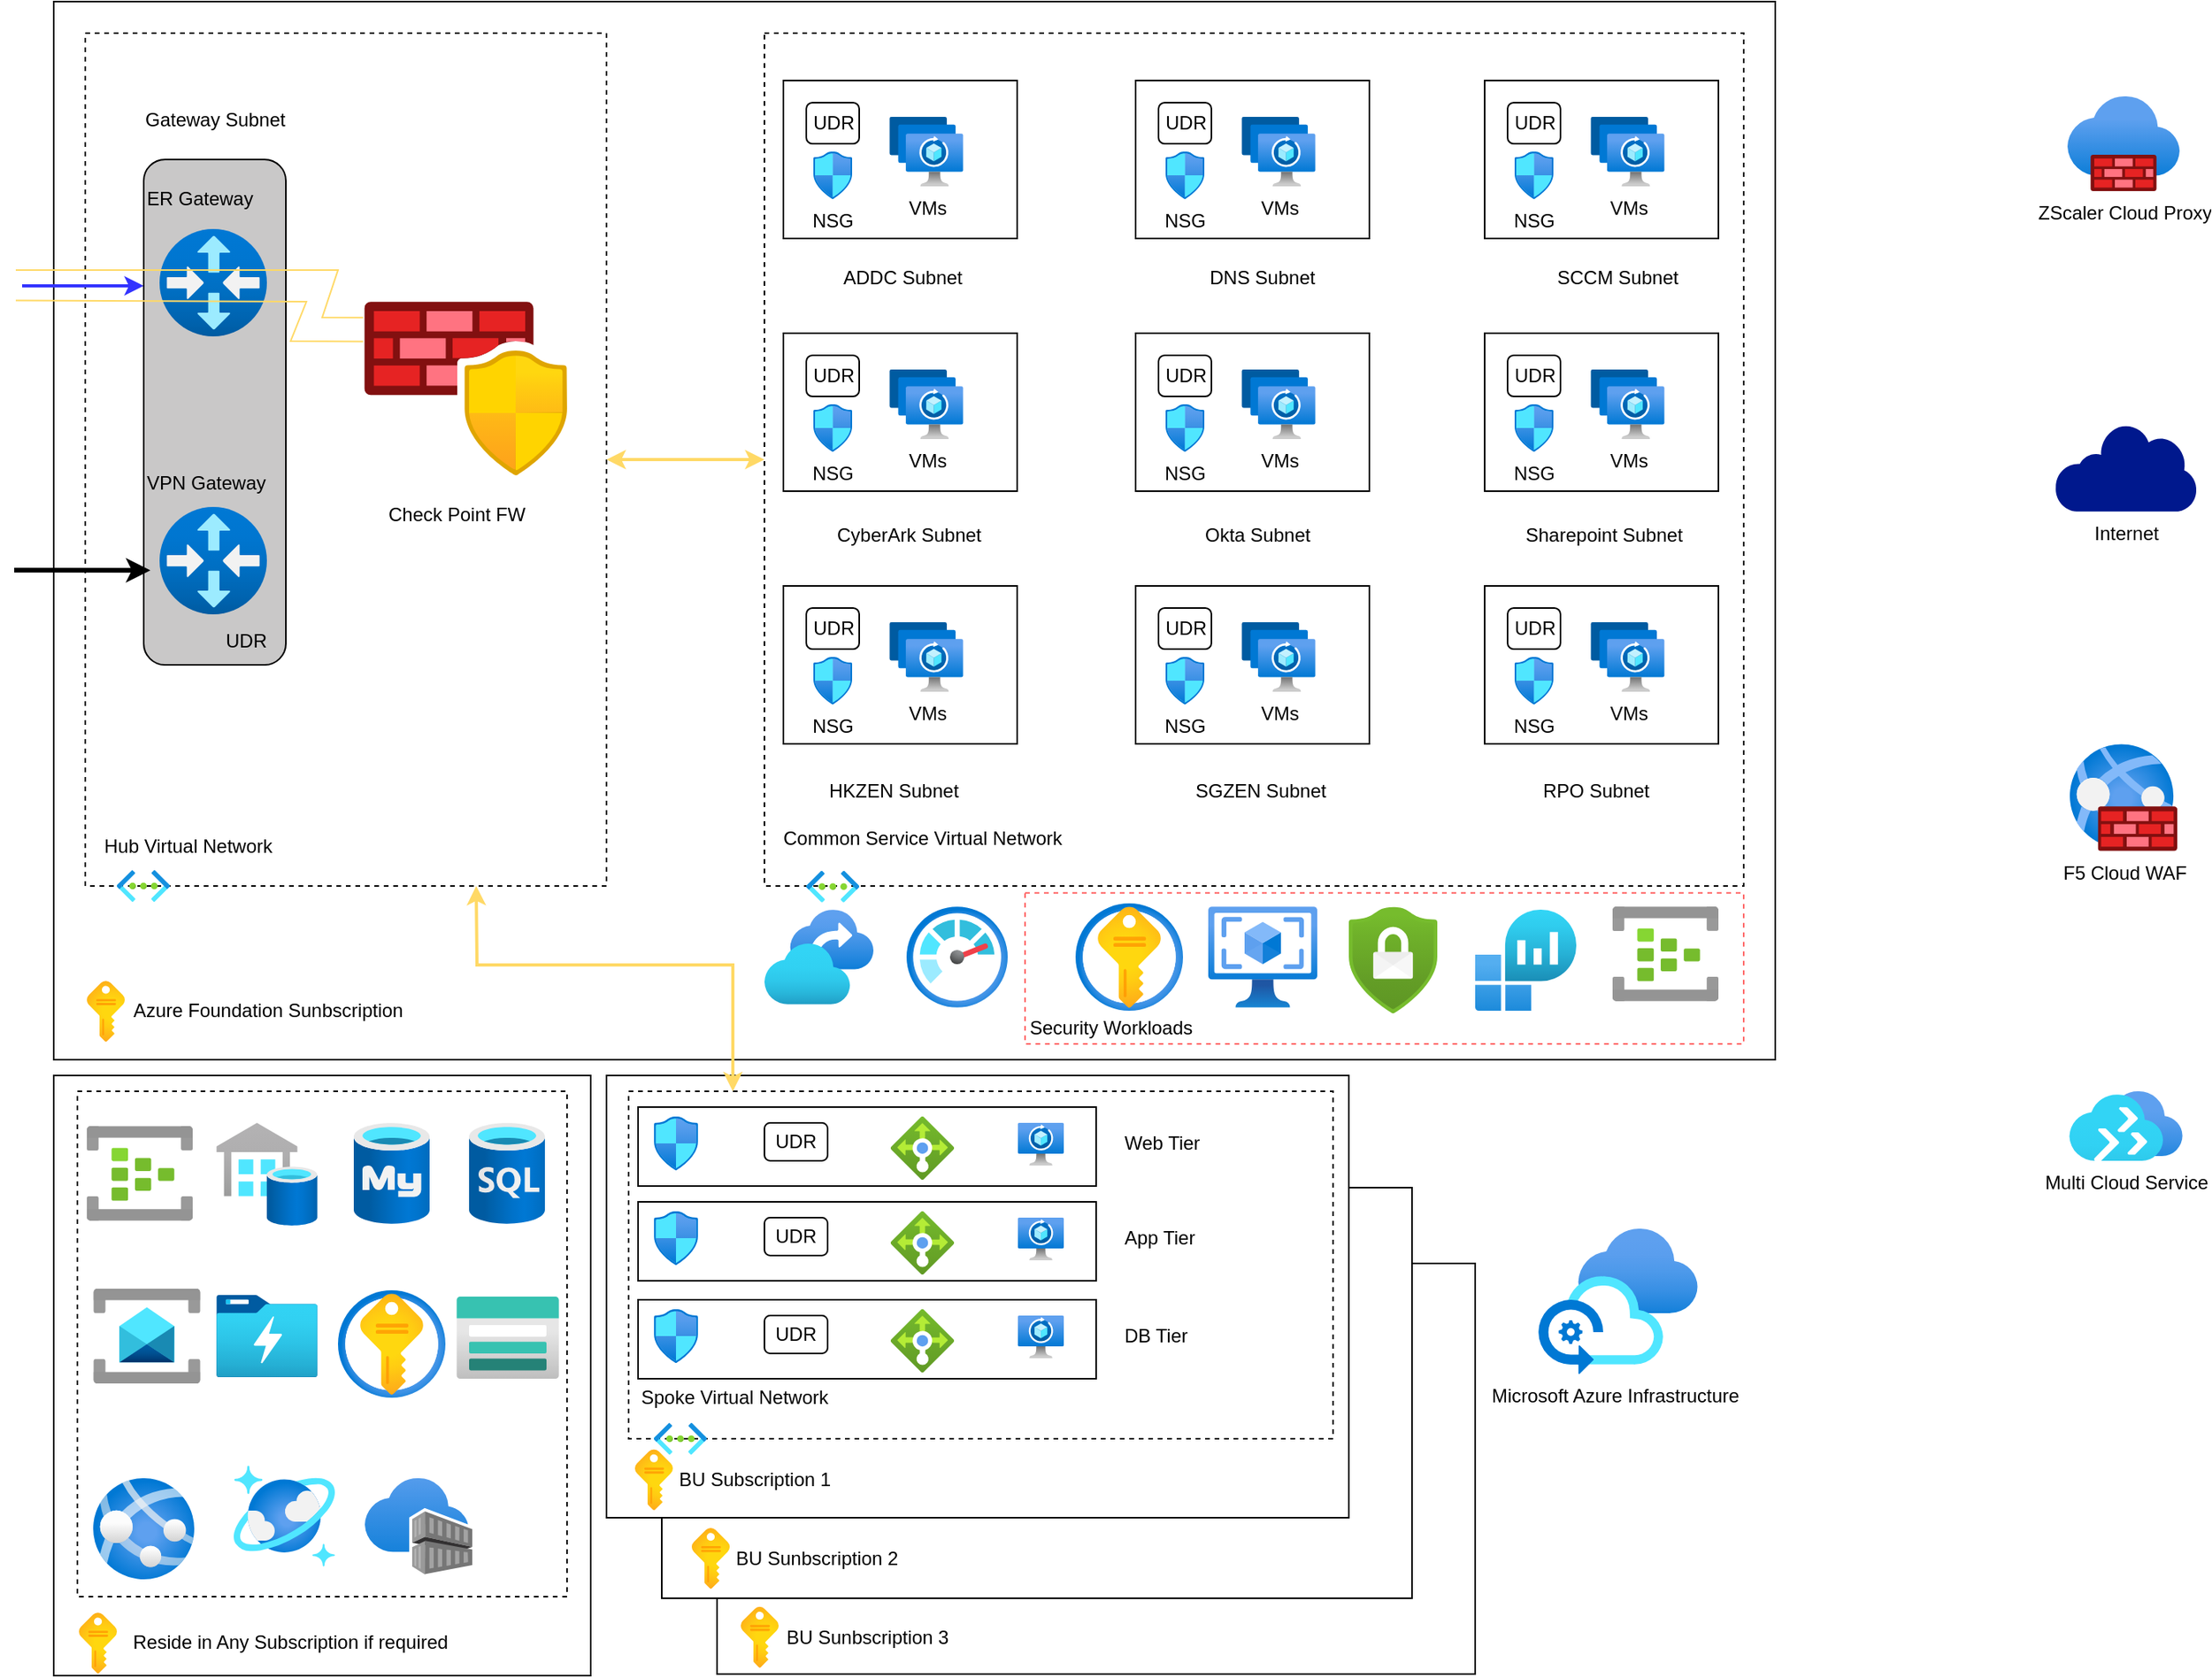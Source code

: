 <mxfile version="21.0.2" type="device"><diagram id="jAfEalQiLqTtYONkUWSc" name="Page-1"><mxGraphModel dx="5951" dy="2865" grid="1" gridSize="10" guides="1" tooltips="1" connect="1" arrows="1" fold="1" page="1" pageScale="1" pageWidth="1654" pageHeight="1169" math="0" shadow="0"><root><mxCell id="0"/><mxCell id="1" parent="0"/><mxCell id="hq_IeRflFX9yK04Q7k6n-3" value="" style="rounded=0;whiteSpace=wrap;html=1;" vertex="1" parent="1"><mxGeometry x="-4820" y="-2290" width="1090" height="670" as="geometry"/></mxCell><mxCell id="hq_IeRflFX9yK04Q7k6n-105" value="" style="group" vertex="1" connectable="0" parent="1"><mxGeometry x="-4800" y="-2270" width="330" height="550" as="geometry"/></mxCell><mxCell id="hq_IeRflFX9yK04Q7k6n-29" value="" style="rounded=0;whiteSpace=wrap;html=1;dashed=1;" vertex="1" parent="hq_IeRflFX9yK04Q7k6n-105"><mxGeometry width="330" height="540" as="geometry"/></mxCell><mxCell id="hq_IeRflFX9yK04Q7k6n-14" value="" style="aspect=fixed;html=1;points=[];align=center;image;fontSize=12;image=img/lib/azure2/networking/Virtual_Networks.svg;" vertex="1" parent="hq_IeRflFX9yK04Q7k6n-105"><mxGeometry x="20" y="530" width="33.5" height="20" as="geometry"/></mxCell><mxCell id="hq_IeRflFX9yK04Q7k6n-35" value="Hub Virtual Network" style="text;html=1;strokeColor=none;fillColor=none;align=left;verticalAlign=middle;whiteSpace=wrap;rounded=0;" vertex="1" parent="hq_IeRflFX9yK04Q7k6n-105"><mxGeometry x="10" y="500" width="185" height="30" as="geometry"/></mxCell><mxCell id="hq_IeRflFX9yK04Q7k6n-181" value="" style="endArrow=classic;html=1;rounded=0;entryX=0;entryY=0.25;entryDx=0;entryDy=0;strokeColor=#3333FF;strokeWidth=2;" edge="1" parent="hq_IeRflFX9yK04Q7k6n-105" target="hq_IeRflFX9yK04Q7k6n-40"><mxGeometry width="50" height="50" relative="1" as="geometry"><mxPoint x="-40" y="160" as="sourcePoint"/><mxPoint x="-50" y="210" as="targetPoint"/></mxGeometry></mxCell><mxCell id="hq_IeRflFX9yK04Q7k6n-100" value="" style="rounded=1;whiteSpace=wrap;html=1;arcSize=0;dashed=1;strokeColor=#FF6666;" vertex="1" parent="1"><mxGeometry x="-4205" y="-1725.63" width="455" height="95.63" as="geometry"/></mxCell><mxCell id="hq_IeRflFX9yK04Q7k6n-4" value="" style="rounded=0;whiteSpace=wrap;html=1;" vertex="1" parent="1"><mxGeometry x="-4820" y="-1610" width="340" height="380" as="geometry"/></mxCell><mxCell id="hq_IeRflFX9yK04Q7k6n-5" value="" style="rounded=0;whiteSpace=wrap;html=1;dashed=1;" vertex="1" parent="1"><mxGeometry x="-4805" y="-1600" width="310" height="320" as="geometry"/></mxCell><mxCell id="hq_IeRflFX9yK04Q7k6n-6" value="" style="rounded=0;whiteSpace=wrap;html=1;" vertex="1" parent="1"><mxGeometry x="-4400" y="-1491" width="480" height="260" as="geometry"/></mxCell><mxCell id="hq_IeRflFX9yK04Q7k6n-7" value="" style="rounded=0;whiteSpace=wrap;html=1;" vertex="1" parent="1"><mxGeometry x="-4435" y="-1539" width="475" height="260" as="geometry"/></mxCell><mxCell id="hq_IeRflFX9yK04Q7k6n-8" value="" style="rounded=0;whiteSpace=wrap;html=1;" vertex="1" parent="1"><mxGeometry x="-4470" y="-1610" width="470" height="280" as="geometry"/></mxCell><mxCell id="hq_IeRflFX9yK04Q7k6n-18" value="" style="aspect=fixed;html=1;points=[];align=center;image;fontSize=12;image=img/lib/azure2/general/Subscriptions.svg;" vertex="1" parent="1"><mxGeometry x="-4799" y="-1670" width="24" height="38.73" as="geometry"/></mxCell><mxCell id="hq_IeRflFX9yK04Q7k6n-19" value="" style="aspect=fixed;html=1;points=[];align=center;image;fontSize=12;image=img/lib/azure2/general/Subscriptions.svg;" vertex="1" parent="1"><mxGeometry x="-4452" y="-1373.36" width="24" height="38.73" as="geometry"/></mxCell><mxCell id="hq_IeRflFX9yK04Q7k6n-20" value="" style="aspect=fixed;html=1;points=[];align=center;image;fontSize=12;image=img/lib/azure2/general/Subscriptions.svg;" vertex="1" parent="1"><mxGeometry x="-4804" y="-1270" width="24" height="38.73" as="geometry"/></mxCell><mxCell id="hq_IeRflFX9yK04Q7k6n-21" value="" style="aspect=fixed;html=1;points=[];align=center;image;fontSize=12;image=img/lib/azure2/general/Subscriptions.svg;" vertex="1" parent="1"><mxGeometry x="-4416" y="-1323.63" width="24" height="38.73" as="geometry"/></mxCell><mxCell id="hq_IeRflFX9yK04Q7k6n-22" value="" style="aspect=fixed;html=1;points=[];align=center;image;fontSize=12;image=img/lib/azure2/general/Subscriptions.svg;" vertex="1" parent="1"><mxGeometry x="-4385" y="-1273.73" width="24" height="38.73" as="geometry"/></mxCell><mxCell id="hq_IeRflFX9yK04Q7k6n-23" value="Azure Foundation Sunbscription&amp;nbsp;" style="text;html=1;strokeColor=none;fillColor=none;align=center;verticalAlign=middle;whiteSpace=wrap;rounded=0;" vertex="1" parent="1"><mxGeometry x="-4775" y="-1665.63" width="185" height="30" as="geometry"/></mxCell><mxCell id="hq_IeRflFX9yK04Q7k6n-24" value="BU Subscription 1" style="text;html=1;strokeColor=none;fillColor=none;align=left;verticalAlign=middle;whiteSpace=wrap;rounded=0;" vertex="1" parent="1"><mxGeometry x="-4426" y="-1368.99" width="185" height="30" as="geometry"/></mxCell><mxCell id="hq_IeRflFX9yK04Q7k6n-25" value="BU Sunbscription 2&amp;nbsp;" style="text;html=1;strokeColor=none;fillColor=none;align=left;verticalAlign=middle;whiteSpace=wrap;rounded=0;" vertex="1" parent="1"><mxGeometry x="-4390" y="-1319.27" width="185" height="30" as="geometry"/></mxCell><mxCell id="hq_IeRflFX9yK04Q7k6n-26" value="BU Sunbscription 3&amp;nbsp;" style="text;html=1;strokeColor=none;fillColor=none;align=left;verticalAlign=middle;whiteSpace=wrap;rounded=0;" vertex="1" parent="1"><mxGeometry x="-4358" y="-1269.37" width="185" height="30" as="geometry"/></mxCell><mxCell id="hq_IeRflFX9yK04Q7k6n-30" value="" style="rounded=0;whiteSpace=wrap;html=1;dashed=1;" vertex="1" parent="1"><mxGeometry x="-4370" y="-2270" width="620" height="540" as="geometry"/></mxCell><mxCell id="hq_IeRflFX9yK04Q7k6n-27" value="Reside in Any Subscription if required" style="text;html=1;strokeColor=none;fillColor=none;align=center;verticalAlign=middle;whiteSpace=wrap;rounded=0;" vertex="1" parent="1"><mxGeometry x="-4780" y="-1265.63" width="220" height="30" as="geometry"/></mxCell><mxCell id="hq_IeRflFX9yK04Q7k6n-33" value="" style="aspect=fixed;html=1;points=[];align=center;image;fontSize=12;image=img/lib/azure2/security/Key_Vaults.svg;" vertex="1" parent="1"><mxGeometry x="-4173" y="-1719" width="68" height="68" as="geometry"/></mxCell><mxCell id="hq_IeRflFX9yK04Q7k6n-34" value="" style="aspect=fixed;html=1;points=[];align=center;image;fontSize=12;image=img/lib/azure2/security/Security_Center.svg;" vertex="1" parent="1"><mxGeometry x="-4000" y="-1717" width="56.0" height="68" as="geometry"/></mxCell><mxCell id="hq_IeRflFX9yK04Q7k6n-40" value="" style="rounded=1;whiteSpace=wrap;html=1;fillColor=#C9C8C8;" vertex="1" parent="1"><mxGeometry x="-4763" y="-2190" width="90" height="320" as="geometry"/></mxCell><mxCell id="hq_IeRflFX9yK04Q7k6n-37" value="" style="aspect=fixed;html=1;points=[];align=center;image;fontSize=12;image=img/lib/azure2/networking/Virtual_Router.svg;" vertex="1" parent="1"><mxGeometry x="-4753" y="-2146" width="68" height="68" as="geometry"/></mxCell><mxCell id="hq_IeRflFX9yK04Q7k6n-38" value="" style="aspect=fixed;html=1;points=[];align=center;image;fontSize=12;image=img/lib/azure2/networking/Virtual_Router.svg;" vertex="1" parent="1"><mxGeometry x="-4753" y="-1970" width="68" height="68" as="geometry"/></mxCell><mxCell id="hq_IeRflFX9yK04Q7k6n-39" value="" style="aspect=fixed;html=1;points=[];align=center;image;fontSize=12;image=img/lib/azure2/networking/Azure_Firewall_Manager.svg;" vertex="1" parent="1"><mxGeometry x="-4623.33" y="-2100" width="128.33" height="110" as="geometry"/></mxCell><mxCell id="hq_IeRflFX9yK04Q7k6n-41" value="VPN Gateway" style="text;html=1;strokeColor=none;fillColor=none;align=left;verticalAlign=middle;whiteSpace=wrap;rounded=0;" vertex="1" parent="1"><mxGeometry x="-4763" y="-2000" width="90" height="30" as="geometry"/></mxCell><mxCell id="hq_IeRflFX9yK04Q7k6n-42" value="ER Gateway" style="text;html=1;strokeColor=none;fillColor=none;align=left;verticalAlign=middle;whiteSpace=wrap;rounded=0;" vertex="1" parent="1"><mxGeometry x="-4763" y="-2180" width="90" height="30" as="geometry"/></mxCell><mxCell id="hq_IeRflFX9yK04Q7k6n-43" value="Gateway Subnet" style="text;html=1;strokeColor=none;fillColor=none;align=left;verticalAlign=middle;whiteSpace=wrap;rounded=0;" vertex="1" parent="1"><mxGeometry x="-4764" y="-2230" width="101" height="30" as="geometry"/></mxCell><mxCell id="hq_IeRflFX9yK04Q7k6n-44" value="Check Point FW" style="text;html=1;strokeColor=none;fillColor=none;align=left;verticalAlign=middle;whiteSpace=wrap;rounded=0;" vertex="1" parent="1"><mxGeometry x="-4609.66" y="-1980" width="101" height="30" as="geometry"/></mxCell><mxCell id="hq_IeRflFX9yK04Q7k6n-45" value="UDR" style="text;html=1;strokeColor=none;fillColor=none;align=left;verticalAlign=middle;whiteSpace=wrap;rounded=0;" vertex="1" parent="1"><mxGeometry x="-4713" y="-1900" width="34" height="30" as="geometry"/></mxCell><mxCell id="hq_IeRflFX9yK04Q7k6n-47" value="" style="aspect=fixed;html=1;points=[];align=center;image;fontSize=12;image=img/lib/azure2/databases/Azure_Database_MySQL_Server.svg;" vertex="1" parent="1"><mxGeometry x="-4630" y="-1580" width="48" height="64" as="geometry"/></mxCell><mxCell id="hq_IeRflFX9yK04Q7k6n-48" value="" style="aspect=fixed;html=1;points=[];align=center;image;fontSize=12;image=img/lib/azure2/databases/SQL_Database.svg;" vertex="1" parent="1"><mxGeometry x="-4557" y="-1580" width="48" height="64" as="geometry"/></mxCell><mxCell id="hq_IeRflFX9yK04Q7k6n-49" value="" style="aspect=fixed;html=1;points=[];align=center;image;fontSize=12;image=img/lib/azure2/databases/SQL_Data_Warehouses.svg;" vertex="1" parent="1"><mxGeometry x="-4717" y="-1580" width="64" height="65" as="geometry"/></mxCell><mxCell id="hq_IeRflFX9yK04Q7k6n-50" value="" style="aspect=fixed;html=1;points=[];align=center;image;fontSize=12;image=img/lib/azure2/iot/Event_Hubs.svg;" vertex="1" parent="1"><mxGeometry x="-4799" y="-1578" width="67" height="60" as="geometry"/></mxCell><mxCell id="hq_IeRflFX9yK04Q7k6n-51" value="" style="aspect=fixed;html=1;points=[];align=center;image;fontSize=12;image=img/lib/azure2/storage/Storage_Accounts.svg;" vertex="1" parent="1"><mxGeometry x="-4565" y="-1470" width="65" height="52" as="geometry"/></mxCell><mxCell id="hq_IeRflFX9yK04Q7k6n-52" value="" style="aspect=fixed;html=1;points=[];align=center;image;fontSize=12;image=img/lib/azure2/security/Key_Vaults.svg;" vertex="1" parent="1"><mxGeometry x="-4640" y="-1474" width="68" height="68" as="geometry"/></mxCell><mxCell id="hq_IeRflFX9yK04Q7k6n-53" value="" style="aspect=fixed;html=1;points=[];align=center;image;fontSize=12;image=img/lib/azure2/storage/Data_Lake_Storage_Gen1.svg;" vertex="1" parent="1"><mxGeometry x="-4717" y="-1471" width="64" height="52" as="geometry"/></mxCell><mxCell id="hq_IeRflFX9yK04Q7k6n-54" value="" style="aspect=fixed;html=1;points=[];align=center;image;fontSize=12;image=img/lib/azure2/containers/App_Services.svg;" vertex="1" parent="1"><mxGeometry x="-4795" y="-1355" width="64" height="64" as="geometry"/></mxCell><mxCell id="hq_IeRflFX9yK04Q7k6n-55" value="" style="aspect=fixed;html=1;points=[];align=center;image;fontSize=12;image=img/lib/azure2/databases/Azure_Cosmos_DB.svg;" vertex="1" parent="1"><mxGeometry x="-4706" y="-1363" width="64" height="64" as="geometry"/></mxCell><mxCell id="hq_IeRflFX9yK04Q7k6n-56" value="" style="aspect=fixed;html=1;points=[];align=center;image;fontSize=12;image=img/lib/azure2/containers/Container_Registries.svg;" vertex="1" parent="1"><mxGeometry x="-4623" y="-1355" width="68" height="61" as="geometry"/></mxCell><mxCell id="hq_IeRflFX9yK04Q7k6n-57" value="" style="aspect=fixed;html=1;points=[];align=center;image;fontSize=12;image=img/lib/azure2/integration/Service_Bus.svg;" vertex="1" parent="1"><mxGeometry x="-4795" y="-1475" width="68" height="60" as="geometry"/></mxCell><mxCell id="hq_IeRflFX9yK04Q7k6n-93" value="" style="rounded=0;whiteSpace=wrap;html=1;dashed=1;" vertex="1" parent="1"><mxGeometry x="-4456" y="-1600" width="446" height="220" as="geometry"/></mxCell><mxCell id="hq_IeRflFX9yK04Q7k6n-68" value="" style="group" vertex="1" connectable="0" parent="1"><mxGeometry x="-4450" y="-1590" width="430" height="50" as="geometry"/></mxCell><mxCell id="hq_IeRflFX9yK04Q7k6n-59" value="" style="rounded=0;whiteSpace=wrap;html=1;" vertex="1" parent="hq_IeRflFX9yK04Q7k6n-68"><mxGeometry width="290" height="50" as="geometry"/></mxCell><mxCell id="hq_IeRflFX9yK04Q7k6n-62" value="" style="aspect=fixed;html=1;points=[];align=center;image;fontSize=12;image=img/lib/azure2/networking/Network_Security_Groups.svg;" vertex="1" parent="hq_IeRflFX9yK04Q7k6n-68"><mxGeometry x="10" y="6" width="27.99" height="34" as="geometry"/></mxCell><mxCell id="hq_IeRflFX9yK04Q7k6n-63" value="" style="aspect=fixed;html=1;points=[];align=center;image;fontSize=12;image=img/lib/azure2/networking/Load_Balancers.svg;" vertex="1" parent="hq_IeRflFX9yK04Q7k6n-68"><mxGeometry x="160" y="6" width="40" height="40" as="geometry"/></mxCell><mxCell id="hq_IeRflFX9yK04Q7k6n-64" value="" style="aspect=fixed;html=1;points=[];align=center;image;fontSize=12;image=img/lib/azure2/networking/Spot_VM.svg;" vertex="1" parent="hq_IeRflFX9yK04Q7k6n-68"><mxGeometry x="240.38" y="10" width="29.24" height="27" as="geometry"/></mxCell><mxCell id="hq_IeRflFX9yK04Q7k6n-65" value="UDR" style="rounded=1;whiteSpace=wrap;html=1;" vertex="1" parent="hq_IeRflFX9yK04Q7k6n-68"><mxGeometry x="80" y="10" width="40" height="24" as="geometry"/></mxCell><mxCell id="hq_IeRflFX9yK04Q7k6n-67" value="Web Tier" style="text;html=1;strokeColor=none;fillColor=none;align=left;verticalAlign=middle;whiteSpace=wrap;rounded=0;" vertex="1" parent="hq_IeRflFX9yK04Q7k6n-68"><mxGeometry x="305.5" y="8" width="124.5" height="30" as="geometry"/></mxCell><mxCell id="hq_IeRflFX9yK04Q7k6n-69" value="" style="group" vertex="1" connectable="0" parent="1"><mxGeometry x="-4450" y="-1530" width="430" height="50" as="geometry"/></mxCell><mxCell id="hq_IeRflFX9yK04Q7k6n-70" value="" style="rounded=0;whiteSpace=wrap;html=1;" vertex="1" parent="hq_IeRflFX9yK04Q7k6n-69"><mxGeometry width="290" height="50" as="geometry"/></mxCell><mxCell id="hq_IeRflFX9yK04Q7k6n-71" value="" style="aspect=fixed;html=1;points=[];align=center;image;fontSize=12;image=img/lib/azure2/networking/Network_Security_Groups.svg;" vertex="1" parent="hq_IeRflFX9yK04Q7k6n-69"><mxGeometry x="10" y="6" width="27.99" height="34" as="geometry"/></mxCell><mxCell id="hq_IeRflFX9yK04Q7k6n-72" value="" style="aspect=fixed;html=1;points=[];align=center;image;fontSize=12;image=img/lib/azure2/networking/Load_Balancers.svg;" vertex="1" parent="hq_IeRflFX9yK04Q7k6n-69"><mxGeometry x="160" y="6" width="40" height="40" as="geometry"/></mxCell><mxCell id="hq_IeRflFX9yK04Q7k6n-73" value="" style="aspect=fixed;html=1;points=[];align=center;image;fontSize=12;image=img/lib/azure2/networking/Spot_VM.svg;" vertex="1" parent="hq_IeRflFX9yK04Q7k6n-69"><mxGeometry x="240.38" y="10" width="29.24" height="27" as="geometry"/></mxCell><mxCell id="hq_IeRflFX9yK04Q7k6n-74" value="UDR" style="rounded=1;whiteSpace=wrap;html=1;" vertex="1" parent="hq_IeRflFX9yK04Q7k6n-69"><mxGeometry x="80" y="10" width="40" height="24" as="geometry"/></mxCell><mxCell id="hq_IeRflFX9yK04Q7k6n-75" value="App Tier" style="text;html=1;strokeColor=none;fillColor=none;align=left;verticalAlign=middle;whiteSpace=wrap;rounded=0;" vertex="1" parent="hq_IeRflFX9yK04Q7k6n-69"><mxGeometry x="305.5" y="8" width="124.5" height="30" as="geometry"/></mxCell><mxCell id="hq_IeRflFX9yK04Q7k6n-84" value="Microsoft Azure Infrastructure&amp;nbsp;" style="aspect=fixed;html=1;points=[];align=center;image;fontSize=12;image=img/lib/azure2/other/Azure_Backup_Center.svg;" vertex="1" parent="1"><mxGeometry x="-3880" y="-1513" width="100.9" height="92" as="geometry"/></mxCell><mxCell id="hq_IeRflFX9yK04Q7k6n-86" value="" style="group" vertex="1" connectable="0" parent="1"><mxGeometry x="-4450" y="-1468" width="430" height="50" as="geometry"/></mxCell><mxCell id="hq_IeRflFX9yK04Q7k6n-87" value="" style="rounded=0;whiteSpace=wrap;html=1;" vertex="1" parent="hq_IeRflFX9yK04Q7k6n-86"><mxGeometry width="290" height="50" as="geometry"/></mxCell><mxCell id="hq_IeRflFX9yK04Q7k6n-88" value="" style="aspect=fixed;html=1;points=[];align=center;image;fontSize=12;image=img/lib/azure2/networking/Network_Security_Groups.svg;" vertex="1" parent="hq_IeRflFX9yK04Q7k6n-86"><mxGeometry x="10" y="6" width="27.99" height="34" as="geometry"/></mxCell><mxCell id="hq_IeRflFX9yK04Q7k6n-89" value="" style="aspect=fixed;html=1;points=[];align=center;image;fontSize=12;image=img/lib/azure2/networking/Load_Balancers.svg;" vertex="1" parent="hq_IeRflFX9yK04Q7k6n-86"><mxGeometry x="160" y="6" width="40" height="40" as="geometry"/></mxCell><mxCell id="hq_IeRflFX9yK04Q7k6n-90" value="" style="aspect=fixed;html=1;points=[];align=center;image;fontSize=12;image=img/lib/azure2/networking/Spot_VM.svg;" vertex="1" parent="hq_IeRflFX9yK04Q7k6n-86"><mxGeometry x="240.38" y="10" width="29.24" height="27" as="geometry"/></mxCell><mxCell id="hq_IeRflFX9yK04Q7k6n-91" value="UDR" style="rounded=1;whiteSpace=wrap;html=1;" vertex="1" parent="hq_IeRflFX9yK04Q7k6n-86"><mxGeometry x="80" y="10" width="40" height="24" as="geometry"/></mxCell><mxCell id="hq_IeRflFX9yK04Q7k6n-92" value="DB Tier" style="text;html=1;strokeColor=none;fillColor=none;align=left;verticalAlign=middle;whiteSpace=wrap;rounded=0;" vertex="1" parent="hq_IeRflFX9yK04Q7k6n-86"><mxGeometry x="305.5" y="8" width="124.5" height="30" as="geometry"/></mxCell><mxCell id="hq_IeRflFX9yK04Q7k6n-15" value="" style="aspect=fixed;html=1;points=[];align=center;image;fontSize=12;image=img/lib/azure2/networking/Virtual_Networks.svg;" vertex="1" parent="1"><mxGeometry x="-4440" y="-1390" width="33.5" height="20" as="geometry"/></mxCell><mxCell id="hq_IeRflFX9yK04Q7k6n-36" value="Spoke Virtual Network" style="text;html=1;strokeColor=none;fillColor=none;align=left;verticalAlign=middle;whiteSpace=wrap;rounded=0;" vertex="1" parent="1"><mxGeometry x="-4450" y="-1421" width="185" height="30" as="geometry"/></mxCell><mxCell id="hq_IeRflFX9yK04Q7k6n-94" value="" style="aspect=fixed;html=1;points=[];align=center;image;fontSize=12;image=img/lib/azure2/storage/Recovery_Services_Vaults.svg;" vertex="1" parent="1"><mxGeometry x="-4370" y="-1715" width="69" height="60" as="geometry"/></mxCell><mxCell id="hq_IeRflFX9yK04Q7k6n-96" value="" style="aspect=fixed;html=1;points=[];align=center;image;fontSize=12;image=img/lib/azure2/management_governance/Monitor.svg;" vertex="1" parent="1"><mxGeometry x="-4280" y="-1717" width="64" height="64" as="geometry"/></mxCell><mxCell id="hq_IeRflFX9yK04Q7k6n-97" value="" style="aspect=fixed;html=1;points=[];align=center;image;fontSize=12;image=img/lib/azure2/analytics/Event_Hubs.svg;" vertex="1" parent="1"><mxGeometry x="-3833" y="-1717" width="67" height="60" as="geometry"/></mxCell><mxCell id="hq_IeRflFX9yK04Q7k6n-98" value="" style="aspect=fixed;html=1;points=[];align=center;image;fontSize=12;image=img/lib/azure2/analytics/Log_Analytics_Workspaces.svg;" vertex="1" parent="1"><mxGeometry x="-3920" y="-1715" width="64" height="64" as="geometry"/></mxCell><mxCell id="hq_IeRflFX9yK04Q7k6n-99" value="" style="aspect=fixed;html=1;points=[];align=center;image;fontSize=12;image=img/lib/azure2/compute/OS_Images_Classic.svg;" vertex="1" parent="1"><mxGeometry x="-4089" y="-1717" width="69" height="64" as="geometry"/></mxCell><mxCell id="hq_IeRflFX9yK04Q7k6n-101" value="Security Workloads" style="text;html=1;strokeColor=none;fillColor=none;align=left;verticalAlign=middle;whiteSpace=wrap;rounded=0;" vertex="1" parent="1"><mxGeometry x="-4204" y="-1651" width="185" height="21" as="geometry"/></mxCell><mxCell id="hq_IeRflFX9yK04Q7k6n-106" value="" style="aspect=fixed;html=1;points=[];align=center;image;fontSize=12;image=img/lib/azure2/networking/Virtual_Networks.svg;" vertex="1" parent="1"><mxGeometry x="-4343.5" y="-1739.63" width="33.5" height="20" as="geometry"/></mxCell><mxCell id="hq_IeRflFX9yK04Q7k6n-107" value="" style="endArrow=classic;startArrow=classic;html=1;rounded=0;entryX=1;entryY=0.5;entryDx=0;entryDy=0;exitX=0;exitY=0.5;exitDx=0;exitDy=0;strokeWidth=2;strokeColor=#FFD966;" edge="1" parent="1" source="hq_IeRflFX9yK04Q7k6n-30" target="hq_IeRflFX9yK04Q7k6n-29"><mxGeometry width="50" height="50" relative="1" as="geometry"><mxPoint x="-4448.25" y="-1990" as="sourcePoint"/><mxPoint x="-4398.25" y="-2040" as="targetPoint"/></mxGeometry></mxCell><mxCell id="hq_IeRflFX9yK04Q7k6n-108" value="" style="endArrow=classic;startArrow=classic;html=1;rounded=0;entryX=0.75;entryY=1;entryDx=0;entryDy=0;strokeWidth=2;strokeColor=#FFD966;" edge="1" parent="1" target="hq_IeRflFX9yK04Q7k6n-29"><mxGeometry width="50" height="50" relative="1" as="geometry"><mxPoint x="-4390" y="-1600" as="sourcePoint"/><mxPoint x="-4220" y="-1740" as="targetPoint"/><Array as="points"><mxPoint x="-4390" y="-1680"/><mxPoint x="-4552" y="-1680"/></Array></mxGeometry></mxCell><mxCell id="hq_IeRflFX9yK04Q7k6n-113" value="Internet" style="sketch=0;aspect=fixed;pointerEvents=1;shadow=0;dashed=0;html=1;strokeColor=none;labelPosition=center;verticalLabelPosition=bottom;verticalAlign=top;align=center;fillColor=#00188D;shape=mxgraph.mscae.enterprise.internet" vertex="1" parent="1"><mxGeometry x="-3553" y="-2022.9" width="90" height="55.8" as="geometry"/></mxCell><mxCell id="hq_IeRflFX9yK04Q7k6n-114" value="ZScaler Cloud Proxy" style="aspect=fixed;html=1;points=[];align=center;image;fontSize=12;image=img/lib/azure2/networking/Firewalls.svg;" vertex="1" parent="1"><mxGeometry x="-3545" y="-2230" width="71" height="60" as="geometry"/></mxCell><mxCell id="hq_IeRflFX9yK04Q7k6n-117" value="F5 Cloud WAF" style="aspect=fixed;html=1;points=[];align=center;image;fontSize=12;image=img/lib/azure2/networking/Web_Application_Firewall_Policies_WAF.svg;" vertex="1" parent="1"><mxGeometry x="-3543.5" y="-1820" width="68" height="68" as="geometry"/></mxCell><mxCell id="hq_IeRflFX9yK04Q7k6n-118" value="Multi Cloud Service" style="aspect=fixed;html=1;points=[];align=center;image;fontSize=12;image=img/lib/azure2/migrate/Azure_Migrate.svg;" vertex="1" parent="1"><mxGeometry x="-3544" y="-1600" width="72" height="44" as="geometry"/></mxCell><mxCell id="hq_IeRflFX9yK04Q7k6n-119" value="Common Service Virtual Network" style="text;html=1;strokeColor=none;fillColor=none;align=left;verticalAlign=middle;whiteSpace=wrap;rounded=0;" vertex="1" parent="1"><mxGeometry x="-4360" y="-1775" width="185" height="30" as="geometry"/></mxCell><mxCell id="hq_IeRflFX9yK04Q7k6n-128" value="" style="group" vertex="1" connectable="0" parent="1"><mxGeometry x="-4358" y="-2240" width="148" height="100" as="geometry"/></mxCell><mxCell id="hq_IeRflFX9yK04Q7k6n-127" value="" style="rounded=0;whiteSpace=wrap;html=1;" vertex="1" parent="hq_IeRflFX9yK04Q7k6n-128"><mxGeometry width="148" height="100" as="geometry"/></mxCell><mxCell id="hq_IeRflFX9yK04Q7k6n-120" value="UDR" style="rounded=1;whiteSpace=wrap;html=1;" vertex="1" parent="hq_IeRflFX9yK04Q7k6n-128"><mxGeometry x="14.5" y="14" width="33.5" height="26" as="geometry"/></mxCell><mxCell id="hq_IeRflFX9yK04Q7k6n-122" value="VMs" style="aspect=fixed;html=1;points=[];align=center;image;fontSize=12;image=img/lib/azure2/networking/Spot_VMSS.svg;" vertex="1" parent="hq_IeRflFX9yK04Q7k6n-128"><mxGeometry x="67.13" y="23" width="46.75" height="44" as="geometry"/></mxCell><mxCell id="hq_IeRflFX9yK04Q7k6n-126" value="NSG" style="aspect=fixed;html=1;points=[];align=center;image;fontSize=12;image=img/lib/azure2/networking/Network_Security_Groups.svg;" vertex="1" parent="hq_IeRflFX9yK04Q7k6n-128"><mxGeometry x="18.89" y="45" width="24.71" height="30" as="geometry"/></mxCell><mxCell id="hq_IeRflFX9yK04Q7k6n-131" value="" style="group" vertex="1" connectable="0" parent="1"><mxGeometry x="-4358" y="-2080" width="148" height="100" as="geometry"/></mxCell><mxCell id="hq_IeRflFX9yK04Q7k6n-132" value="" style="rounded=0;whiteSpace=wrap;html=1;" vertex="1" parent="hq_IeRflFX9yK04Q7k6n-131"><mxGeometry width="148" height="100" as="geometry"/></mxCell><mxCell id="hq_IeRflFX9yK04Q7k6n-133" value="UDR" style="rounded=1;whiteSpace=wrap;html=1;" vertex="1" parent="hq_IeRflFX9yK04Q7k6n-131"><mxGeometry x="14.5" y="14" width="33.5" height="26" as="geometry"/></mxCell><mxCell id="hq_IeRflFX9yK04Q7k6n-134" value="VMs" style="aspect=fixed;html=1;points=[];align=center;image;fontSize=12;image=img/lib/azure2/networking/Spot_VMSS.svg;" vertex="1" parent="hq_IeRflFX9yK04Q7k6n-131"><mxGeometry x="67.13" y="23" width="46.75" height="44" as="geometry"/></mxCell><mxCell id="hq_IeRflFX9yK04Q7k6n-135" value="NSG" style="aspect=fixed;html=1;points=[];align=center;image;fontSize=12;image=img/lib/azure2/networking/Network_Security_Groups.svg;" vertex="1" parent="hq_IeRflFX9yK04Q7k6n-131"><mxGeometry x="18.89" y="45" width="24.71" height="30" as="geometry"/></mxCell><mxCell id="hq_IeRflFX9yK04Q7k6n-136" value="" style="group" vertex="1" connectable="0" parent="1"><mxGeometry x="-4358" y="-1920" width="148" height="100" as="geometry"/></mxCell><mxCell id="hq_IeRflFX9yK04Q7k6n-137" value="" style="rounded=0;whiteSpace=wrap;html=1;" vertex="1" parent="hq_IeRflFX9yK04Q7k6n-136"><mxGeometry width="148" height="100" as="geometry"/></mxCell><mxCell id="hq_IeRflFX9yK04Q7k6n-138" value="UDR" style="rounded=1;whiteSpace=wrap;html=1;" vertex="1" parent="hq_IeRflFX9yK04Q7k6n-136"><mxGeometry x="14.5" y="14" width="33.5" height="26" as="geometry"/></mxCell><mxCell id="hq_IeRflFX9yK04Q7k6n-139" value="VMs" style="aspect=fixed;html=1;points=[];align=center;image;fontSize=12;image=img/lib/azure2/networking/Spot_VMSS.svg;" vertex="1" parent="hq_IeRflFX9yK04Q7k6n-136"><mxGeometry x="67.13" y="23" width="46.75" height="44" as="geometry"/></mxCell><mxCell id="hq_IeRflFX9yK04Q7k6n-140" value="NSG" style="aspect=fixed;html=1;points=[];align=center;image;fontSize=12;image=img/lib/azure2/networking/Network_Security_Groups.svg;" vertex="1" parent="hq_IeRflFX9yK04Q7k6n-136"><mxGeometry x="18.89" y="45" width="24.71" height="30" as="geometry"/></mxCell><mxCell id="hq_IeRflFX9yK04Q7k6n-142" value="" style="group" vertex="1" connectable="0" parent="1"><mxGeometry x="-4135" y="-2240" width="148" height="100" as="geometry"/></mxCell><mxCell id="hq_IeRflFX9yK04Q7k6n-143" value="" style="rounded=0;whiteSpace=wrap;html=1;" vertex="1" parent="hq_IeRflFX9yK04Q7k6n-142"><mxGeometry width="148" height="100" as="geometry"/></mxCell><mxCell id="hq_IeRflFX9yK04Q7k6n-144" value="UDR" style="rounded=1;whiteSpace=wrap;html=1;" vertex="1" parent="hq_IeRflFX9yK04Q7k6n-142"><mxGeometry x="14.5" y="14" width="33.5" height="26" as="geometry"/></mxCell><mxCell id="hq_IeRflFX9yK04Q7k6n-145" value="VMs" style="aspect=fixed;html=1;points=[];align=center;image;fontSize=12;image=img/lib/azure2/networking/Spot_VMSS.svg;" vertex="1" parent="hq_IeRflFX9yK04Q7k6n-142"><mxGeometry x="67.13" y="23" width="46.75" height="44" as="geometry"/></mxCell><mxCell id="hq_IeRflFX9yK04Q7k6n-146" value="NSG" style="aspect=fixed;html=1;points=[];align=center;image;fontSize=12;image=img/lib/azure2/networking/Network_Security_Groups.svg;" vertex="1" parent="hq_IeRflFX9yK04Q7k6n-142"><mxGeometry x="18.89" y="45" width="24.71" height="30" as="geometry"/></mxCell><mxCell id="hq_IeRflFX9yK04Q7k6n-147" value="" style="group" vertex="1" connectable="0" parent="1"><mxGeometry x="-4135" y="-2080" width="148" height="100" as="geometry"/></mxCell><mxCell id="hq_IeRflFX9yK04Q7k6n-148" value="" style="rounded=0;whiteSpace=wrap;html=1;" vertex="1" parent="hq_IeRflFX9yK04Q7k6n-147"><mxGeometry width="148" height="100" as="geometry"/></mxCell><mxCell id="hq_IeRflFX9yK04Q7k6n-149" value="UDR" style="rounded=1;whiteSpace=wrap;html=1;" vertex="1" parent="hq_IeRflFX9yK04Q7k6n-147"><mxGeometry x="14.5" y="14" width="33.5" height="26" as="geometry"/></mxCell><mxCell id="hq_IeRflFX9yK04Q7k6n-150" value="VMs" style="aspect=fixed;html=1;points=[];align=center;image;fontSize=12;image=img/lib/azure2/networking/Spot_VMSS.svg;" vertex="1" parent="hq_IeRflFX9yK04Q7k6n-147"><mxGeometry x="67.13" y="23" width="46.75" height="44" as="geometry"/></mxCell><mxCell id="hq_IeRflFX9yK04Q7k6n-151" value="NSG" style="aspect=fixed;html=1;points=[];align=center;image;fontSize=12;image=img/lib/azure2/networking/Network_Security_Groups.svg;" vertex="1" parent="hq_IeRflFX9yK04Q7k6n-147"><mxGeometry x="18.89" y="45" width="24.71" height="30" as="geometry"/></mxCell><mxCell id="hq_IeRflFX9yK04Q7k6n-152" value="" style="group" vertex="1" connectable="0" parent="1"><mxGeometry x="-4135" y="-1920" width="148" height="100" as="geometry"/></mxCell><mxCell id="hq_IeRflFX9yK04Q7k6n-153" value="" style="rounded=0;whiteSpace=wrap;html=1;" vertex="1" parent="hq_IeRflFX9yK04Q7k6n-152"><mxGeometry width="148" height="100" as="geometry"/></mxCell><mxCell id="hq_IeRflFX9yK04Q7k6n-154" value="UDR" style="rounded=1;whiteSpace=wrap;html=1;" vertex="1" parent="hq_IeRflFX9yK04Q7k6n-152"><mxGeometry x="14.5" y="14" width="33.5" height="26" as="geometry"/></mxCell><mxCell id="hq_IeRflFX9yK04Q7k6n-155" value="VMs" style="aspect=fixed;html=1;points=[];align=center;image;fontSize=12;image=img/lib/azure2/networking/Spot_VMSS.svg;" vertex="1" parent="hq_IeRflFX9yK04Q7k6n-152"><mxGeometry x="67.13" y="23" width="46.75" height="44" as="geometry"/></mxCell><mxCell id="hq_IeRflFX9yK04Q7k6n-156" value="NSG" style="aspect=fixed;html=1;points=[];align=center;image;fontSize=12;image=img/lib/azure2/networking/Network_Security_Groups.svg;" vertex="1" parent="hq_IeRflFX9yK04Q7k6n-152"><mxGeometry x="18.89" y="45" width="24.71" height="30" as="geometry"/></mxCell><mxCell id="hq_IeRflFX9yK04Q7k6n-157" value="" style="group" vertex="1" connectable="0" parent="1"><mxGeometry x="-3914" y="-2240" width="148" height="100" as="geometry"/></mxCell><mxCell id="hq_IeRflFX9yK04Q7k6n-158" value="" style="rounded=0;whiteSpace=wrap;html=1;" vertex="1" parent="hq_IeRflFX9yK04Q7k6n-157"><mxGeometry width="148" height="100" as="geometry"/></mxCell><mxCell id="hq_IeRflFX9yK04Q7k6n-159" value="UDR" style="rounded=1;whiteSpace=wrap;html=1;" vertex="1" parent="hq_IeRflFX9yK04Q7k6n-157"><mxGeometry x="14.5" y="14" width="33.5" height="26" as="geometry"/></mxCell><mxCell id="hq_IeRflFX9yK04Q7k6n-160" value="VMs" style="aspect=fixed;html=1;points=[];align=center;image;fontSize=12;image=img/lib/azure2/networking/Spot_VMSS.svg;" vertex="1" parent="hq_IeRflFX9yK04Q7k6n-157"><mxGeometry x="67.13" y="23" width="46.75" height="44" as="geometry"/></mxCell><mxCell id="hq_IeRflFX9yK04Q7k6n-161" value="NSG" style="aspect=fixed;html=1;points=[];align=center;image;fontSize=12;image=img/lib/azure2/networking/Network_Security_Groups.svg;" vertex="1" parent="hq_IeRflFX9yK04Q7k6n-157"><mxGeometry x="18.89" y="45" width="24.71" height="30" as="geometry"/></mxCell><mxCell id="hq_IeRflFX9yK04Q7k6n-162" value="" style="group" vertex="1" connectable="0" parent="1"><mxGeometry x="-3914" y="-2080" width="148" height="100" as="geometry"/></mxCell><mxCell id="hq_IeRflFX9yK04Q7k6n-163" value="" style="rounded=0;whiteSpace=wrap;html=1;" vertex="1" parent="hq_IeRflFX9yK04Q7k6n-162"><mxGeometry width="148" height="100" as="geometry"/></mxCell><mxCell id="hq_IeRflFX9yK04Q7k6n-164" value="UDR" style="rounded=1;whiteSpace=wrap;html=1;" vertex="1" parent="hq_IeRflFX9yK04Q7k6n-162"><mxGeometry x="14.5" y="14" width="33.5" height="26" as="geometry"/></mxCell><mxCell id="hq_IeRflFX9yK04Q7k6n-165" value="VMs" style="aspect=fixed;html=1;points=[];align=center;image;fontSize=12;image=img/lib/azure2/networking/Spot_VMSS.svg;" vertex="1" parent="hq_IeRflFX9yK04Q7k6n-162"><mxGeometry x="67.13" y="23" width="46.75" height="44" as="geometry"/></mxCell><mxCell id="hq_IeRflFX9yK04Q7k6n-166" value="NSG" style="aspect=fixed;html=1;points=[];align=center;image;fontSize=12;image=img/lib/azure2/networking/Network_Security_Groups.svg;" vertex="1" parent="hq_IeRflFX9yK04Q7k6n-162"><mxGeometry x="18.89" y="45" width="24.71" height="30" as="geometry"/></mxCell><mxCell id="hq_IeRflFX9yK04Q7k6n-167" value="" style="group" vertex="1" connectable="0" parent="1"><mxGeometry x="-3914" y="-1920" width="148" height="100" as="geometry"/></mxCell><mxCell id="hq_IeRflFX9yK04Q7k6n-168" value="" style="rounded=0;whiteSpace=wrap;html=1;" vertex="1" parent="hq_IeRflFX9yK04Q7k6n-167"><mxGeometry width="148" height="100" as="geometry"/></mxCell><mxCell id="hq_IeRflFX9yK04Q7k6n-169" value="UDR" style="rounded=1;whiteSpace=wrap;html=1;" vertex="1" parent="hq_IeRflFX9yK04Q7k6n-167"><mxGeometry x="14.5" y="14" width="33.5" height="26" as="geometry"/></mxCell><mxCell id="hq_IeRflFX9yK04Q7k6n-170" value="VMs" style="aspect=fixed;html=1;points=[];align=center;image;fontSize=12;image=img/lib/azure2/networking/Spot_VMSS.svg;" vertex="1" parent="hq_IeRflFX9yK04Q7k6n-167"><mxGeometry x="67.13" y="23" width="46.75" height="44" as="geometry"/></mxCell><mxCell id="hq_IeRflFX9yK04Q7k6n-171" value="NSG" style="aspect=fixed;html=1;points=[];align=center;image;fontSize=12;image=img/lib/azure2/networking/Network_Security_Groups.svg;" vertex="1" parent="hq_IeRflFX9yK04Q7k6n-167"><mxGeometry x="18.89" y="45" width="24.71" height="30" as="geometry"/></mxCell><mxCell id="hq_IeRflFX9yK04Q7k6n-172" value="ADDC Subnet" style="text;html=1;strokeColor=none;fillColor=none;align=left;verticalAlign=middle;whiteSpace=wrap;rounded=0;" vertex="1" parent="1"><mxGeometry x="-4322.5" y="-2130" width="82.5" height="30" as="geometry"/></mxCell><mxCell id="hq_IeRflFX9yK04Q7k6n-173" value="DNS Subnet" style="text;html=1;strokeColor=none;fillColor=none;align=left;verticalAlign=middle;whiteSpace=wrap;rounded=0;" vertex="1" parent="1"><mxGeometry x="-4090" y="-2130" width="90" height="30" as="geometry"/></mxCell><mxCell id="hq_IeRflFX9yK04Q7k6n-174" value="SCCM Subnet" style="text;html=1;strokeColor=none;fillColor=none;align=left;verticalAlign=middle;whiteSpace=wrap;rounded=0;" vertex="1" parent="1"><mxGeometry x="-3870" y="-2130" width="90" height="30" as="geometry"/></mxCell><mxCell id="hq_IeRflFX9yK04Q7k6n-175" value="CyberArk Subnet" style="text;html=1;strokeColor=none;fillColor=none;align=left;verticalAlign=middle;whiteSpace=wrap;rounded=0;" vertex="1" parent="1"><mxGeometry x="-4325.75" y="-1967.1" width="95.75" height="30" as="geometry"/></mxCell><mxCell id="hq_IeRflFX9yK04Q7k6n-176" value="Okta Subnet" style="text;html=1;strokeColor=none;fillColor=none;align=left;verticalAlign=middle;whiteSpace=wrap;rounded=0;" vertex="1" parent="1"><mxGeometry x="-4093.25" y="-1967.1" width="90" height="30" as="geometry"/></mxCell><mxCell id="hq_IeRflFX9yK04Q7k6n-177" value="Sharepoint Subnet" style="text;html=1;strokeColor=none;fillColor=none;align=left;verticalAlign=middle;whiteSpace=wrap;rounded=0;" vertex="1" parent="1"><mxGeometry x="-3890" y="-1967.1" width="106.75" height="30" as="geometry"/></mxCell><mxCell id="hq_IeRflFX9yK04Q7k6n-178" value="HKZEN Subnet" style="text;html=1;strokeColor=none;fillColor=none;align=left;verticalAlign=middle;whiteSpace=wrap;rounded=0;" vertex="1" parent="1"><mxGeometry x="-4331.25" y="-1805" width="95.75" height="30" as="geometry"/></mxCell><mxCell id="hq_IeRflFX9yK04Q7k6n-186" value="" style="endArrow=none;html=1;rounded=0;entryX=-0.006;entryY=0.092;entryDx=0;entryDy=0;entryPerimeter=0;strokeColor=#FFD966;" edge="1" parent="1" target="hq_IeRflFX9yK04Q7k6n-39"><mxGeometry width="50" height="50" relative="1" as="geometry"><mxPoint x="-4844" y="-2120" as="sourcePoint"/><mxPoint x="-4764" y="-2120" as="targetPoint"/><Array as="points"><mxPoint x="-4640" y="-2120"/><mxPoint x="-4650" y="-2090"/></Array></mxGeometry></mxCell><mxCell id="hq_IeRflFX9yK04Q7k6n-179" value="SGZEN Subnet" style="text;html=1;strokeColor=none;fillColor=none;align=left;verticalAlign=middle;whiteSpace=wrap;rounded=0;" vertex="1" parent="1"><mxGeometry x="-4098.75" y="-1805" width="90" height="30" as="geometry"/></mxCell><mxCell id="hq_IeRflFX9yK04Q7k6n-180" value="RPO Subnet" style="text;html=1;strokeColor=none;fillColor=none;align=left;verticalAlign=middle;whiteSpace=wrap;rounded=0;" vertex="1" parent="1"><mxGeometry x="-3878.75" y="-1805" width="90" height="30" as="geometry"/></mxCell><mxCell id="hq_IeRflFX9yK04Q7k6n-185" value="" style="endArrow=classic;html=1;rounded=0;entryX=0.047;entryY=0.813;entryDx=0;entryDy=0;entryPerimeter=0;strokeWidth=3;" edge="1" parent="1" target="hq_IeRflFX9yK04Q7k6n-40"><mxGeometry width="50" height="50" relative="1" as="geometry"><mxPoint x="-4845" y="-1930" as="sourcePoint"/><mxPoint x="-4795" y="-1967.1" as="targetPoint"/></mxGeometry></mxCell><mxCell id="hq_IeRflFX9yK04Q7k6n-187" value="" style="endArrow=none;html=1;rounded=0;entryX=-0.006;entryY=0.23;entryDx=0;entryDy=0;entryPerimeter=0;strokeColor=#FFD966;" edge="1" parent="1" target="hq_IeRflFX9yK04Q7k6n-39"><mxGeometry width="50" height="50" relative="1" as="geometry"><mxPoint x="-4844" y="-2100.69" as="sourcePoint"/><mxPoint x="-4764" y="-2100.69" as="targetPoint"/><Array as="points"><mxPoint x="-4660" y="-2100"/><mxPoint x="-4670" y="-2075"/></Array></mxGeometry></mxCell></root></mxGraphModel></diagram></mxfile>